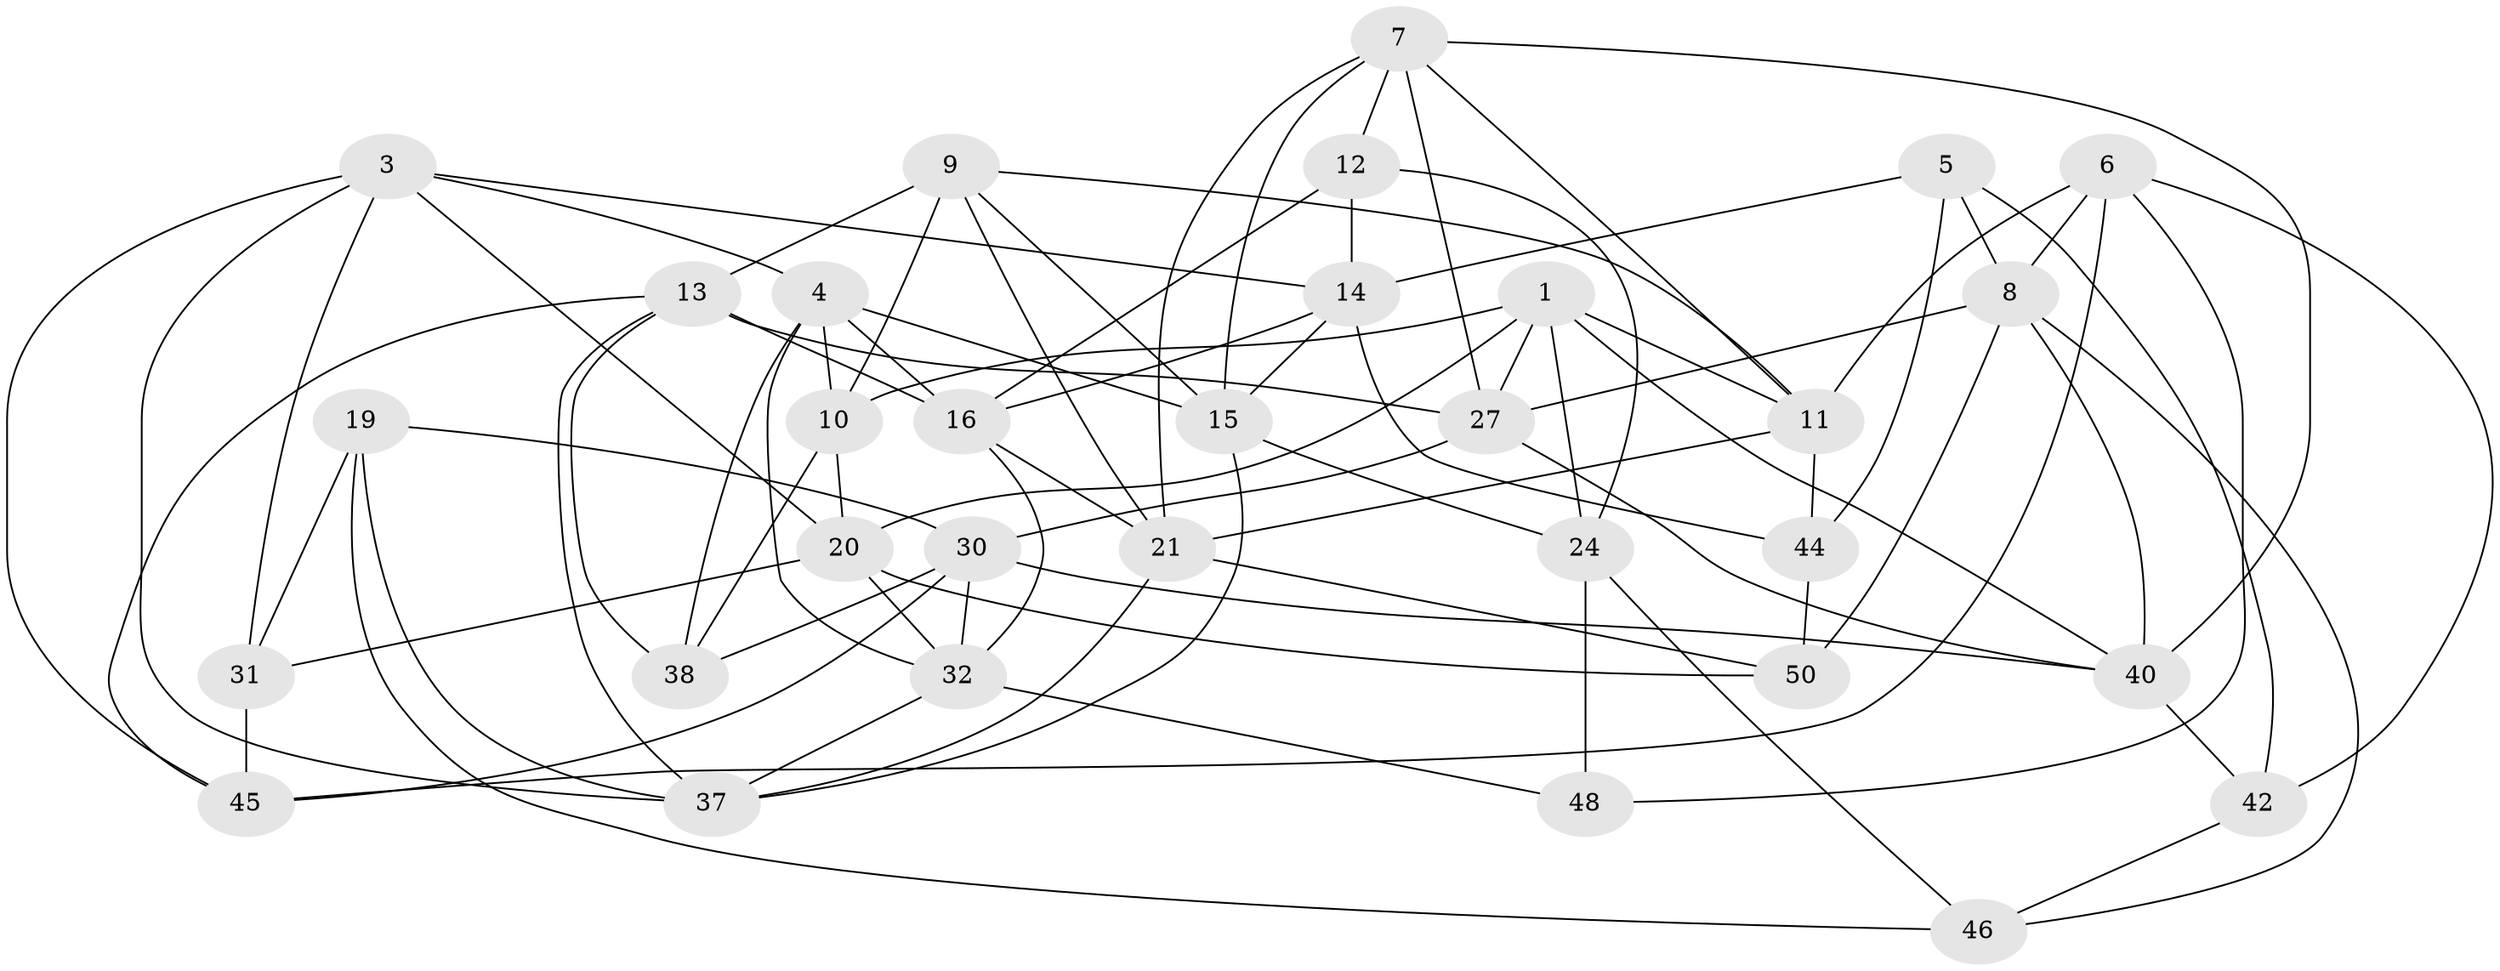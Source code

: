 // original degree distribution, {4: 1.0}
// Generated by graph-tools (version 1.1) at 2025/42/03/06/25 10:42:25]
// undirected, 32 vertices, 83 edges
graph export_dot {
graph [start="1"]
  node [color=gray90,style=filled];
  1 [super="+2"];
  3 [super="+54"];
  4 [super="+18"];
  5;
  6 [super="+36"];
  7 [super="+43"];
  8 [super="+25"];
  9 [super="+41"];
  10 [super="+17"];
  11 [super="+29"];
  12;
  13 [super="+23"];
  14 [super="+26"];
  15 [super="+35"];
  16 [super="+22"];
  19;
  20 [super="+34"];
  21 [super="+33"];
  24 [super="+47"];
  27 [super="+28"];
  30 [super="+39"];
  31;
  32 [super="+49"];
  37 [super="+52"];
  38;
  40 [super="+53"];
  42;
  44;
  45 [super="+51"];
  46;
  48;
  50;
  1 -- 11;
  1 -- 24;
  1 -- 20;
  1 -- 40;
  1 -- 10;
  1 -- 27;
  3 -- 4;
  3 -- 31;
  3 -- 20;
  3 -- 37;
  3 -- 14;
  3 -- 45;
  4 -- 38;
  4 -- 16;
  4 -- 32;
  4 -- 10;
  4 -- 15;
  5 -- 14;
  5 -- 44;
  5 -- 42;
  5 -- 8;
  6 -- 42;
  6 -- 45 [weight=2];
  6 -- 11;
  6 -- 8;
  6 -- 48;
  7 -- 12;
  7 -- 27;
  7 -- 11;
  7 -- 15;
  7 -- 21;
  7 -- 40;
  8 -- 27;
  8 -- 50;
  8 -- 40;
  8 -- 46;
  9 -- 21;
  9 -- 13;
  9 -- 10 [weight=2];
  9 -- 11;
  9 -- 15;
  10 -- 20;
  10 -- 38;
  11 -- 44;
  11 -- 21;
  12 -- 16;
  12 -- 24;
  12 -- 14;
  13 -- 38;
  13 -- 37;
  13 -- 16;
  13 -- 45;
  13 -- 27;
  14 -- 44;
  14 -- 15;
  14 -- 16;
  15 -- 37;
  15 -- 24;
  16 -- 32;
  16 -- 21;
  19 -- 31;
  19 -- 37;
  19 -- 46;
  19 -- 30;
  20 -- 50;
  20 -- 31;
  20 -- 32;
  21 -- 37;
  21 -- 50;
  24 -- 46;
  24 -- 48 [weight=2];
  27 -- 40;
  27 -- 30;
  30 -- 38;
  30 -- 32;
  30 -- 40;
  30 -- 45;
  31 -- 45;
  32 -- 37;
  32 -- 48;
  40 -- 42;
  42 -- 46;
  44 -- 50;
}
